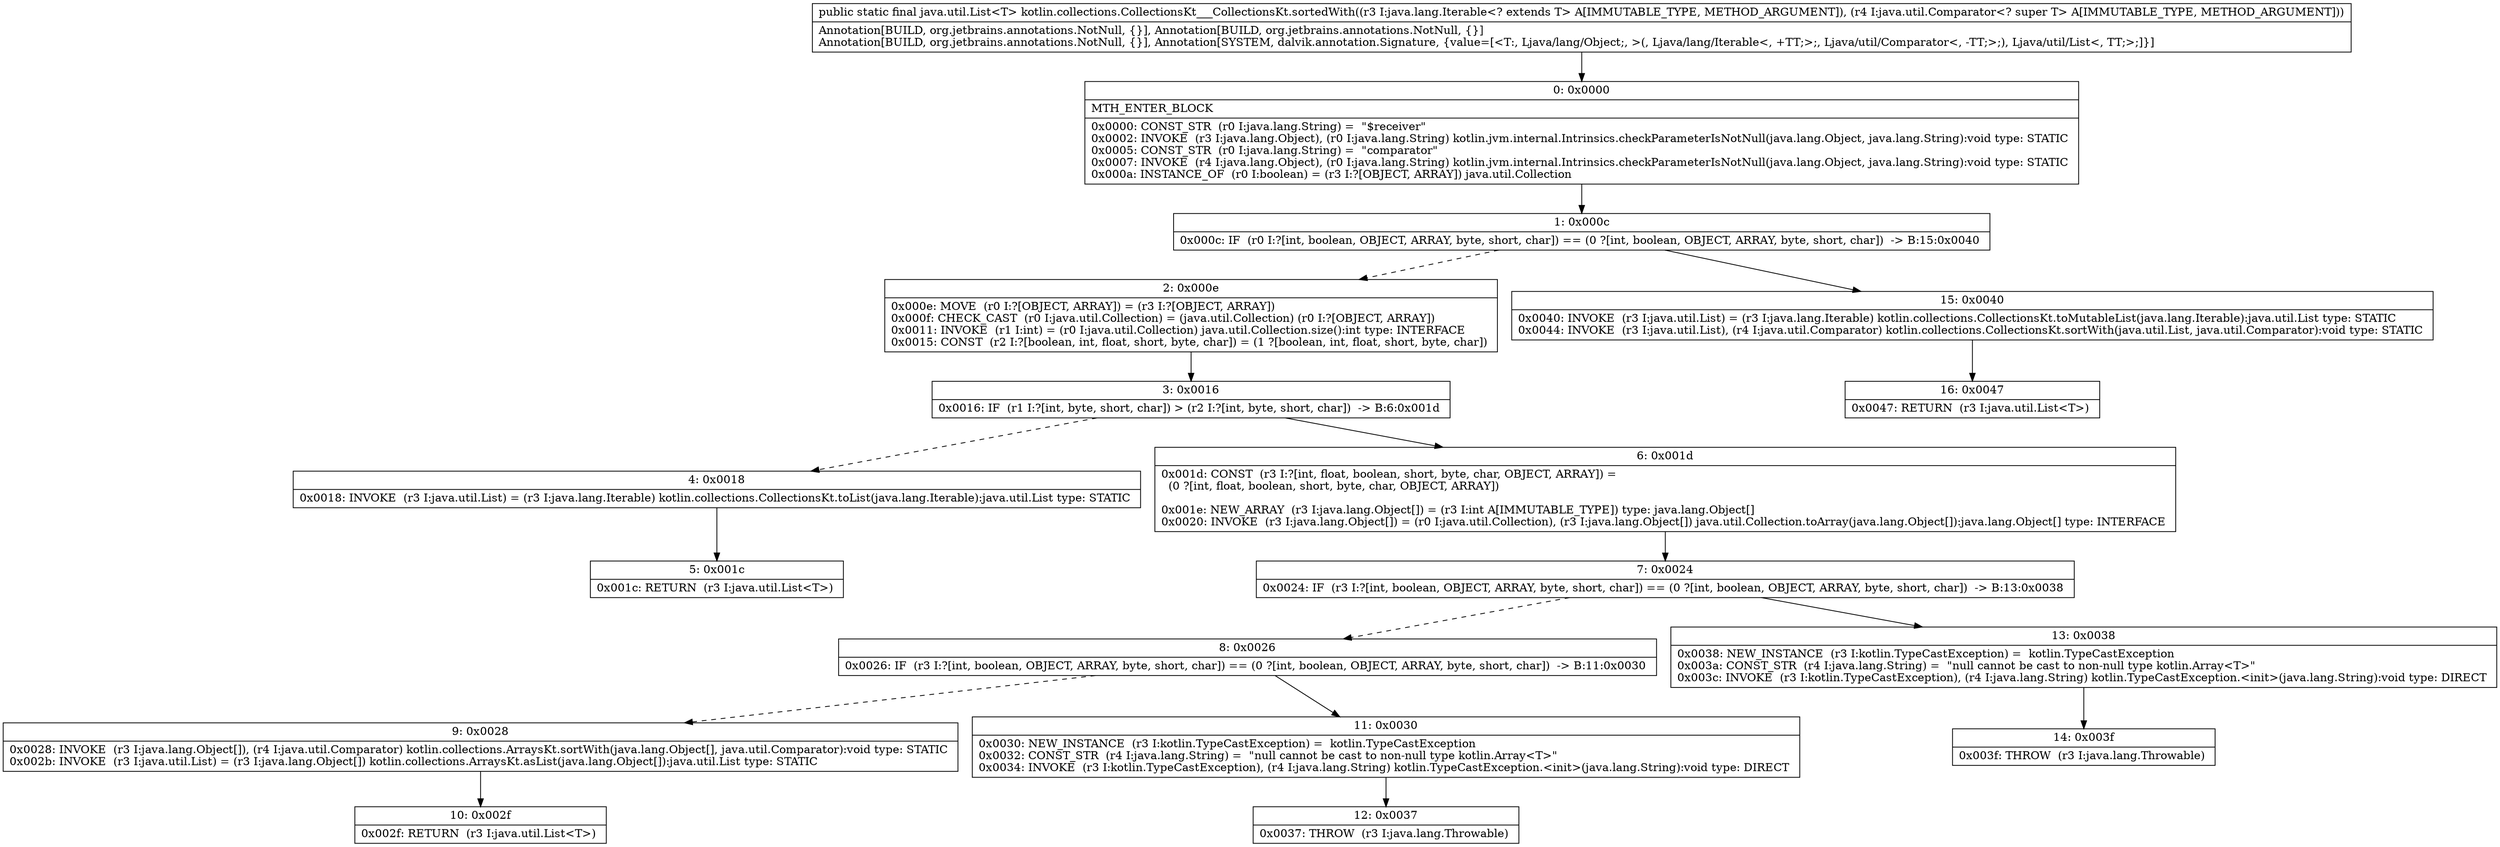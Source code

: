 digraph "CFG forkotlin.collections.CollectionsKt___CollectionsKt.sortedWith(Ljava\/lang\/Iterable;Ljava\/util\/Comparator;)Ljava\/util\/List;" {
Node_0 [shape=record,label="{0\:\ 0x0000|MTH_ENTER_BLOCK\l|0x0000: CONST_STR  (r0 I:java.lang.String) =  \"$receiver\" \l0x0002: INVOKE  (r3 I:java.lang.Object), (r0 I:java.lang.String) kotlin.jvm.internal.Intrinsics.checkParameterIsNotNull(java.lang.Object, java.lang.String):void type: STATIC \l0x0005: CONST_STR  (r0 I:java.lang.String) =  \"comparator\" \l0x0007: INVOKE  (r4 I:java.lang.Object), (r0 I:java.lang.String) kotlin.jvm.internal.Intrinsics.checkParameterIsNotNull(java.lang.Object, java.lang.String):void type: STATIC \l0x000a: INSTANCE_OF  (r0 I:boolean) = (r3 I:?[OBJECT, ARRAY]) java.util.Collection \l}"];
Node_1 [shape=record,label="{1\:\ 0x000c|0x000c: IF  (r0 I:?[int, boolean, OBJECT, ARRAY, byte, short, char]) == (0 ?[int, boolean, OBJECT, ARRAY, byte, short, char])  \-\> B:15:0x0040 \l}"];
Node_2 [shape=record,label="{2\:\ 0x000e|0x000e: MOVE  (r0 I:?[OBJECT, ARRAY]) = (r3 I:?[OBJECT, ARRAY]) \l0x000f: CHECK_CAST  (r0 I:java.util.Collection) = (java.util.Collection) (r0 I:?[OBJECT, ARRAY]) \l0x0011: INVOKE  (r1 I:int) = (r0 I:java.util.Collection) java.util.Collection.size():int type: INTERFACE \l0x0015: CONST  (r2 I:?[boolean, int, float, short, byte, char]) = (1 ?[boolean, int, float, short, byte, char]) \l}"];
Node_3 [shape=record,label="{3\:\ 0x0016|0x0016: IF  (r1 I:?[int, byte, short, char]) \> (r2 I:?[int, byte, short, char])  \-\> B:6:0x001d \l}"];
Node_4 [shape=record,label="{4\:\ 0x0018|0x0018: INVOKE  (r3 I:java.util.List) = (r3 I:java.lang.Iterable) kotlin.collections.CollectionsKt.toList(java.lang.Iterable):java.util.List type: STATIC \l}"];
Node_5 [shape=record,label="{5\:\ 0x001c|0x001c: RETURN  (r3 I:java.util.List\<T\>) \l}"];
Node_6 [shape=record,label="{6\:\ 0x001d|0x001d: CONST  (r3 I:?[int, float, boolean, short, byte, char, OBJECT, ARRAY]) = \l  (0 ?[int, float, boolean, short, byte, char, OBJECT, ARRAY])\l \l0x001e: NEW_ARRAY  (r3 I:java.lang.Object[]) = (r3 I:int A[IMMUTABLE_TYPE]) type: java.lang.Object[] \l0x0020: INVOKE  (r3 I:java.lang.Object[]) = (r0 I:java.util.Collection), (r3 I:java.lang.Object[]) java.util.Collection.toArray(java.lang.Object[]):java.lang.Object[] type: INTERFACE \l}"];
Node_7 [shape=record,label="{7\:\ 0x0024|0x0024: IF  (r3 I:?[int, boolean, OBJECT, ARRAY, byte, short, char]) == (0 ?[int, boolean, OBJECT, ARRAY, byte, short, char])  \-\> B:13:0x0038 \l}"];
Node_8 [shape=record,label="{8\:\ 0x0026|0x0026: IF  (r3 I:?[int, boolean, OBJECT, ARRAY, byte, short, char]) == (0 ?[int, boolean, OBJECT, ARRAY, byte, short, char])  \-\> B:11:0x0030 \l}"];
Node_9 [shape=record,label="{9\:\ 0x0028|0x0028: INVOKE  (r3 I:java.lang.Object[]), (r4 I:java.util.Comparator) kotlin.collections.ArraysKt.sortWith(java.lang.Object[], java.util.Comparator):void type: STATIC \l0x002b: INVOKE  (r3 I:java.util.List) = (r3 I:java.lang.Object[]) kotlin.collections.ArraysKt.asList(java.lang.Object[]):java.util.List type: STATIC \l}"];
Node_10 [shape=record,label="{10\:\ 0x002f|0x002f: RETURN  (r3 I:java.util.List\<T\>) \l}"];
Node_11 [shape=record,label="{11\:\ 0x0030|0x0030: NEW_INSTANCE  (r3 I:kotlin.TypeCastException) =  kotlin.TypeCastException \l0x0032: CONST_STR  (r4 I:java.lang.String) =  \"null cannot be cast to non\-null type kotlin.Array\<T\>\" \l0x0034: INVOKE  (r3 I:kotlin.TypeCastException), (r4 I:java.lang.String) kotlin.TypeCastException.\<init\>(java.lang.String):void type: DIRECT \l}"];
Node_12 [shape=record,label="{12\:\ 0x0037|0x0037: THROW  (r3 I:java.lang.Throwable) \l}"];
Node_13 [shape=record,label="{13\:\ 0x0038|0x0038: NEW_INSTANCE  (r3 I:kotlin.TypeCastException) =  kotlin.TypeCastException \l0x003a: CONST_STR  (r4 I:java.lang.String) =  \"null cannot be cast to non\-null type kotlin.Array\<T\>\" \l0x003c: INVOKE  (r3 I:kotlin.TypeCastException), (r4 I:java.lang.String) kotlin.TypeCastException.\<init\>(java.lang.String):void type: DIRECT \l}"];
Node_14 [shape=record,label="{14\:\ 0x003f|0x003f: THROW  (r3 I:java.lang.Throwable) \l}"];
Node_15 [shape=record,label="{15\:\ 0x0040|0x0040: INVOKE  (r3 I:java.util.List) = (r3 I:java.lang.Iterable) kotlin.collections.CollectionsKt.toMutableList(java.lang.Iterable):java.util.List type: STATIC \l0x0044: INVOKE  (r3 I:java.util.List), (r4 I:java.util.Comparator) kotlin.collections.CollectionsKt.sortWith(java.util.List, java.util.Comparator):void type: STATIC \l}"];
Node_16 [shape=record,label="{16\:\ 0x0047|0x0047: RETURN  (r3 I:java.util.List\<T\>) \l}"];
MethodNode[shape=record,label="{public static final java.util.List\<T\> kotlin.collections.CollectionsKt___CollectionsKt.sortedWith((r3 I:java.lang.Iterable\<? extends T\> A[IMMUTABLE_TYPE, METHOD_ARGUMENT]), (r4 I:java.util.Comparator\<? super T\> A[IMMUTABLE_TYPE, METHOD_ARGUMENT]))  | Annotation[BUILD, org.jetbrains.annotations.NotNull, \{\}], Annotation[BUILD, org.jetbrains.annotations.NotNull, \{\}]\lAnnotation[BUILD, org.jetbrains.annotations.NotNull, \{\}], Annotation[SYSTEM, dalvik.annotation.Signature, \{value=[\<T:, Ljava\/lang\/Object;, \>(, Ljava\/lang\/Iterable\<, +TT;\>;, Ljava\/util\/Comparator\<, \-TT;\>;), Ljava\/util\/List\<, TT;\>;]\}]\l}"];
MethodNode -> Node_0;
Node_0 -> Node_1;
Node_1 -> Node_2[style=dashed];
Node_1 -> Node_15;
Node_2 -> Node_3;
Node_3 -> Node_4[style=dashed];
Node_3 -> Node_6;
Node_4 -> Node_5;
Node_6 -> Node_7;
Node_7 -> Node_8[style=dashed];
Node_7 -> Node_13;
Node_8 -> Node_9[style=dashed];
Node_8 -> Node_11;
Node_9 -> Node_10;
Node_11 -> Node_12;
Node_13 -> Node_14;
Node_15 -> Node_16;
}

